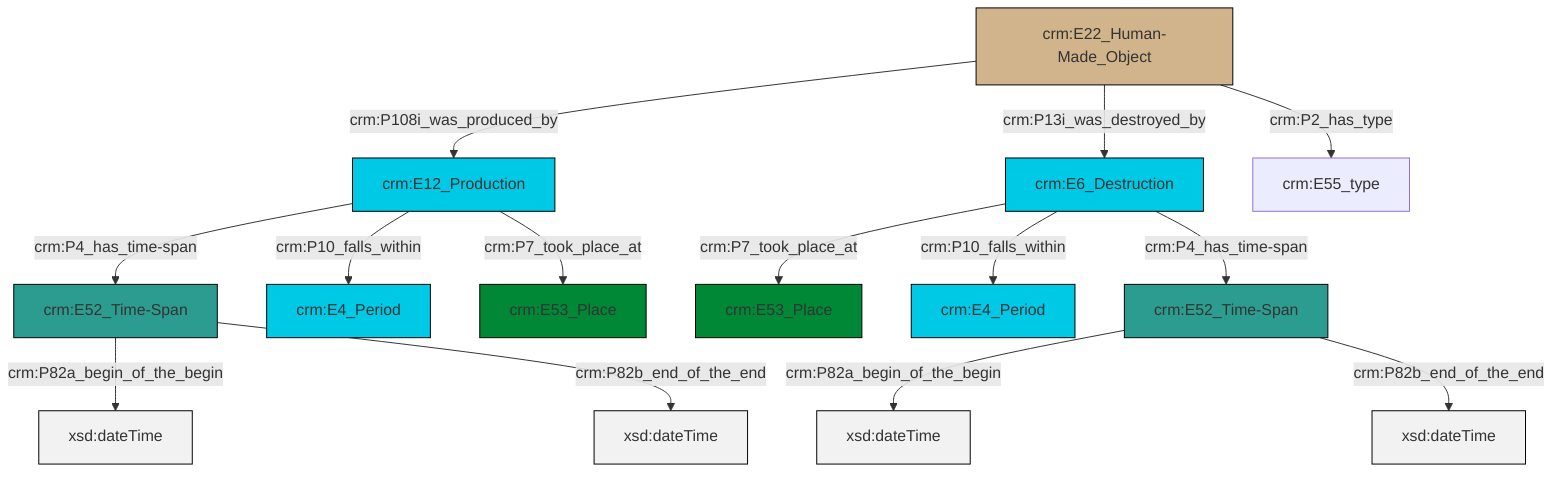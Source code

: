 graph TD
classDef Literal fill:#f2f2f2,stroke:#000000;
classDef CRM_Entity fill:#FFFFFF,stroke:#000000;
classDef Temporal_Entity fill:#00C9E6, stroke:#000000;
classDef Type fill:#E18312, stroke:#000000;
classDef Time-Span fill:#2C9C91, stroke:#000000;
classDef Appellation fill:#FFEB7F, stroke:#000000;
classDef Place fill:#008836, stroke:#000000;
classDef Persistent_Item fill:#B266B2, stroke:#000000;
classDef Conceptual_Object fill:#FFD700, stroke:#000000;
classDef Physical_Thing fill:#D2B48C, stroke:#000000;
classDef Actor fill:#f58aad, stroke:#000000;
classDef PC_Classes fill:#4ce600, stroke:#000000;
classDef Multi fill:#cccccc,stroke:#000000;

0["crm:E6_Destruction"]:::Temporal_Entity -->|crm:P7_took_place_at| 1["crm:E53_Place"]:::Place
6["crm:E52_Time-Span"]:::Time-Span -->|crm:P82a_begin_of_the_begin| 7[xsd:dateTime]:::Literal
8["crm:E22_Human-Made_Object"]:::Physical_Thing -->|crm:P108i_was_produced_by| 2["crm:E12_Production"]:::Temporal_Entity
0["crm:E6_Destruction"]:::Temporal_Entity -->|crm:P10_falls_within| 9["crm:E4_Period"]:::Temporal_Entity
6["crm:E52_Time-Span"]:::Time-Span -->|crm:P82b_end_of_the_end| 10[xsd:dateTime]:::Literal
2["crm:E12_Production"]:::Temporal_Entity -->|crm:P4_has_time-span| 6["crm:E52_Time-Span"]:::Time-Span
0["crm:E6_Destruction"]:::Temporal_Entity -->|crm:P4_has_time-span| 13["crm:E52_Time-Span"]:::Time-Span
13["crm:E52_Time-Span"]:::Time-Span -->|crm:P82a_begin_of_the_begin| 14[xsd:dateTime]:::Literal
8["crm:E22_Human-Made_Object"]:::Physical_Thing -->|crm:P13i_was_destroyed_by| 0["crm:E6_Destruction"]:::Temporal_Entity
8["crm:E22_Human-Made_Object"]:::Physical_Thing -->|crm:P2_has_type| 15["crm:E55_type"]:::Default
2["crm:E12_Production"]:::Temporal_Entity -->|crm:P10_falls_within| 4["crm:E4_Period"]:::Temporal_Entity
2["crm:E12_Production"]:::Temporal_Entity -->|crm:P7_took_place_at| 19["crm:E53_Place"]:::Place
13["crm:E52_Time-Span"]:::Time-Span -->|crm:P82b_end_of_the_end| 20[xsd:dateTime]:::Literal